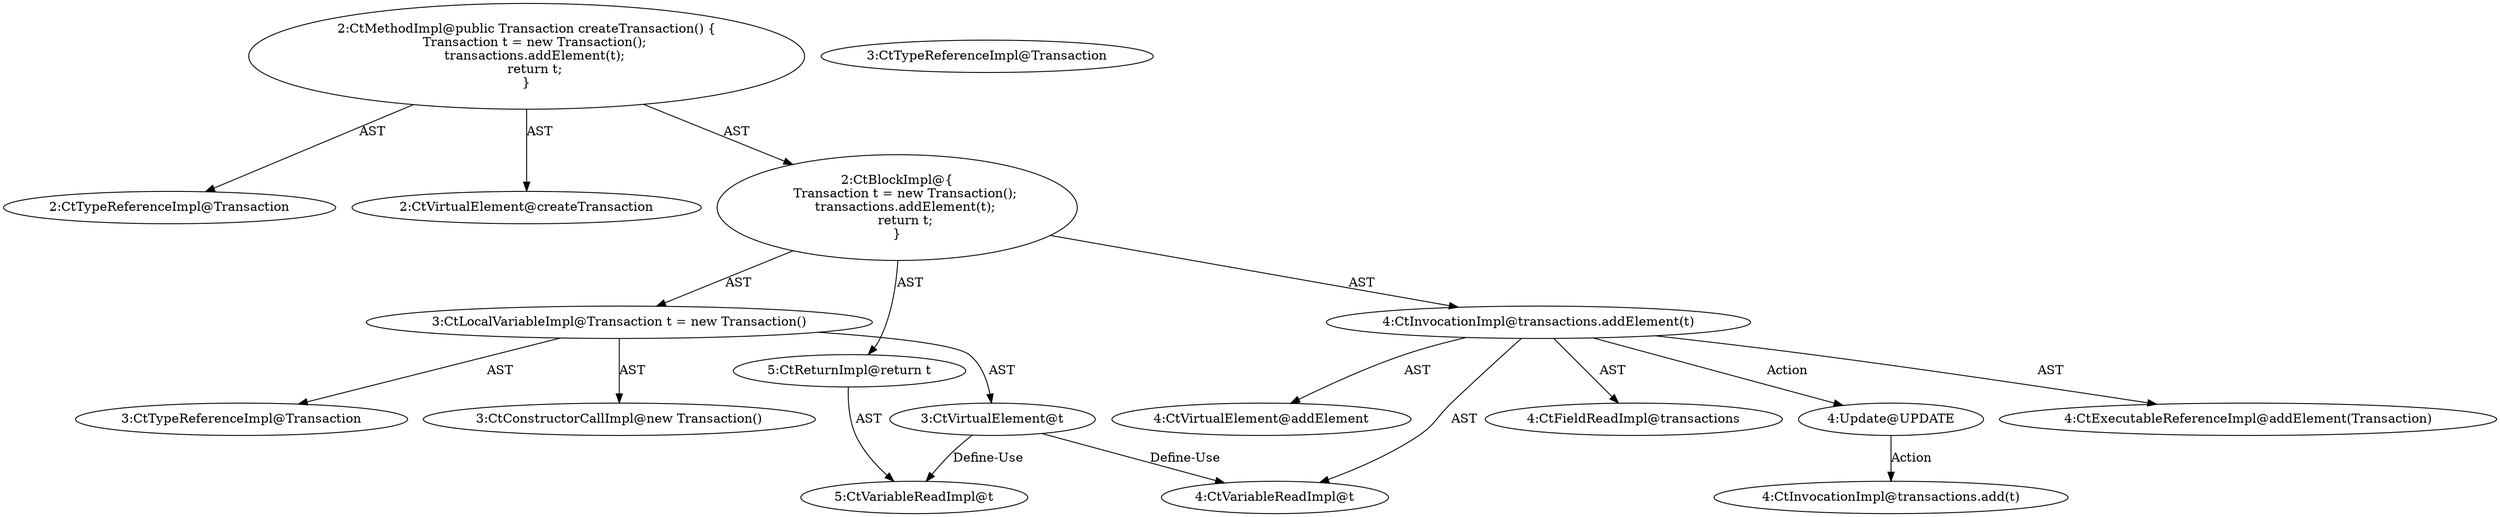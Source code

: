 digraph "createTransaction#?" {
0 [label="2:CtTypeReferenceImpl@Transaction" shape=ellipse]
1 [label="2:CtVirtualElement@createTransaction" shape=ellipse]
2 [label="3:CtTypeReferenceImpl@Transaction" shape=ellipse]
3 [label="3:CtTypeReferenceImpl@Transaction" shape=ellipse]
4 [label="3:CtConstructorCallImpl@new Transaction()" shape=ellipse]
5 [label="3:CtVirtualElement@t" shape=ellipse]
6 [label="3:CtLocalVariableImpl@Transaction t = new Transaction()" shape=ellipse]
7 [label="4:CtExecutableReferenceImpl@addElement(Transaction)" shape=ellipse]
8 [label="4:CtVirtualElement@addElement" shape=ellipse]
9 [label="4:CtFieldReadImpl@transactions" shape=ellipse]
10 [label="4:CtVariableReadImpl@t" shape=ellipse]
11 [label="4:CtInvocationImpl@transactions.addElement(t)" shape=ellipse]
12 [label="5:CtVariableReadImpl@t" shape=ellipse]
13 [label="5:CtReturnImpl@return t" shape=ellipse]
14 [label="2:CtBlockImpl@\{
    Transaction t = new Transaction();
    transactions.addElement(t);
    return t;
\}" shape=ellipse]
15 [label="2:CtMethodImpl@public Transaction createTransaction() \{
    Transaction t = new Transaction();
    transactions.addElement(t);
    return t;
\}" shape=ellipse]
16 [label="4:Update@UPDATE" shape=ellipse]
17 [label="4:CtInvocationImpl@transactions.add(t)" shape=ellipse]
5 -> 10 [label="Define-Use"];
5 -> 12 [label="Define-Use"];
6 -> 5 [label="AST"];
6 -> 2 [label="AST"];
6 -> 4 [label="AST"];
11 -> 8 [label="AST"];
11 -> 9 [label="AST"];
11 -> 7 [label="AST"];
11 -> 10 [label="AST"];
11 -> 16 [label="Action"];
13 -> 12 [label="AST"];
14 -> 6 [label="AST"];
14 -> 11 [label="AST"];
14 -> 13 [label="AST"];
15 -> 1 [label="AST"];
15 -> 0 [label="AST"];
15 -> 14 [label="AST"];
16 -> 17 [label="Action"];
}
